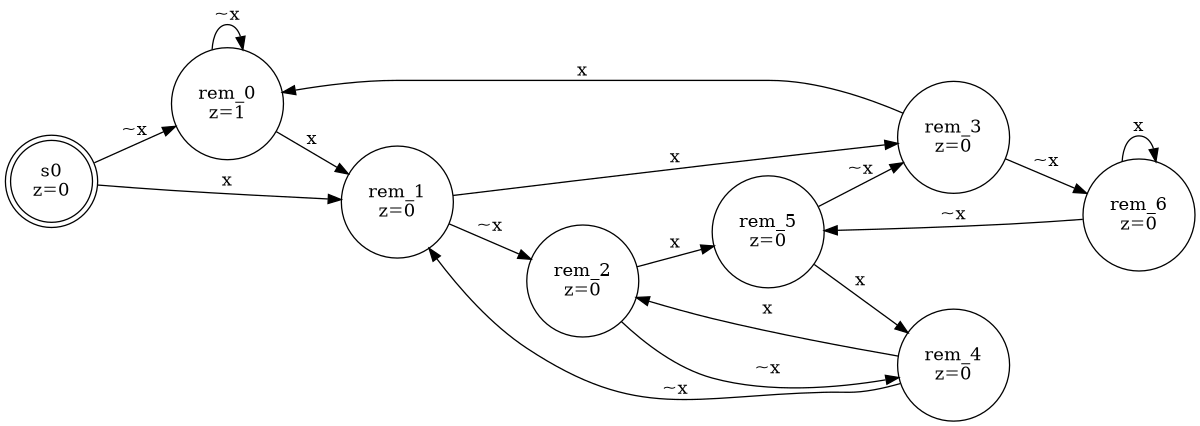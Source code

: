 # http://www.graphviz.org/content/cluster

digraph finite_state_machine_1 {
  
  rankdir=LR;
  size="8,5"
  

  inputs="x";
  outputs="z";
  states="s0,rem_0,rem_1,rem_2,rem_3,rem_4,rem_5,rem_6";
  
  node [shape=doublecircle] s0;
  
  node [shape=circle];
    
    s0 [label = "\N\nz=0"]
    rem_0 [label = "\N\nz=1"]
	rem_1 [label = "\N\nz=0"]
	rem_2 [label = "\N\nz=0"]
	rem_3 [label = "\N\nz=0"]
	rem_4 [label = "\N\nz=0"]
	rem_5 [label = "\N\nz=0"]
	rem_6 [label = "\N\nz=0"]
	
	s0->rem_0 [label="~x"]
	rem_0->rem_0 [label="~x"]
	
	rem_0->rem_1 [label="x"]
	
	s0->rem_1 [label="x"]
	rem_1->rem_2 [label="~x"]
	rem_1->rem_3 [label="x"]
	
	rem_2->rem_4 [label="~x"]
	rem_2->rem_5 [label="x"]
	rem_3->rem_6 [label="~x"]
	
	rem_3->rem_0 [label="x"]
	rem_4->rem_1 [label="~x"]
	rem_4->rem_2 [label="x"]
	rem_5->rem_3 [label="~x"]
	rem_5->rem_4 [label="x"]
	rem_6->rem_5 [label="~x"]
	rem_6->rem_6 [label="x"]
  
  
}